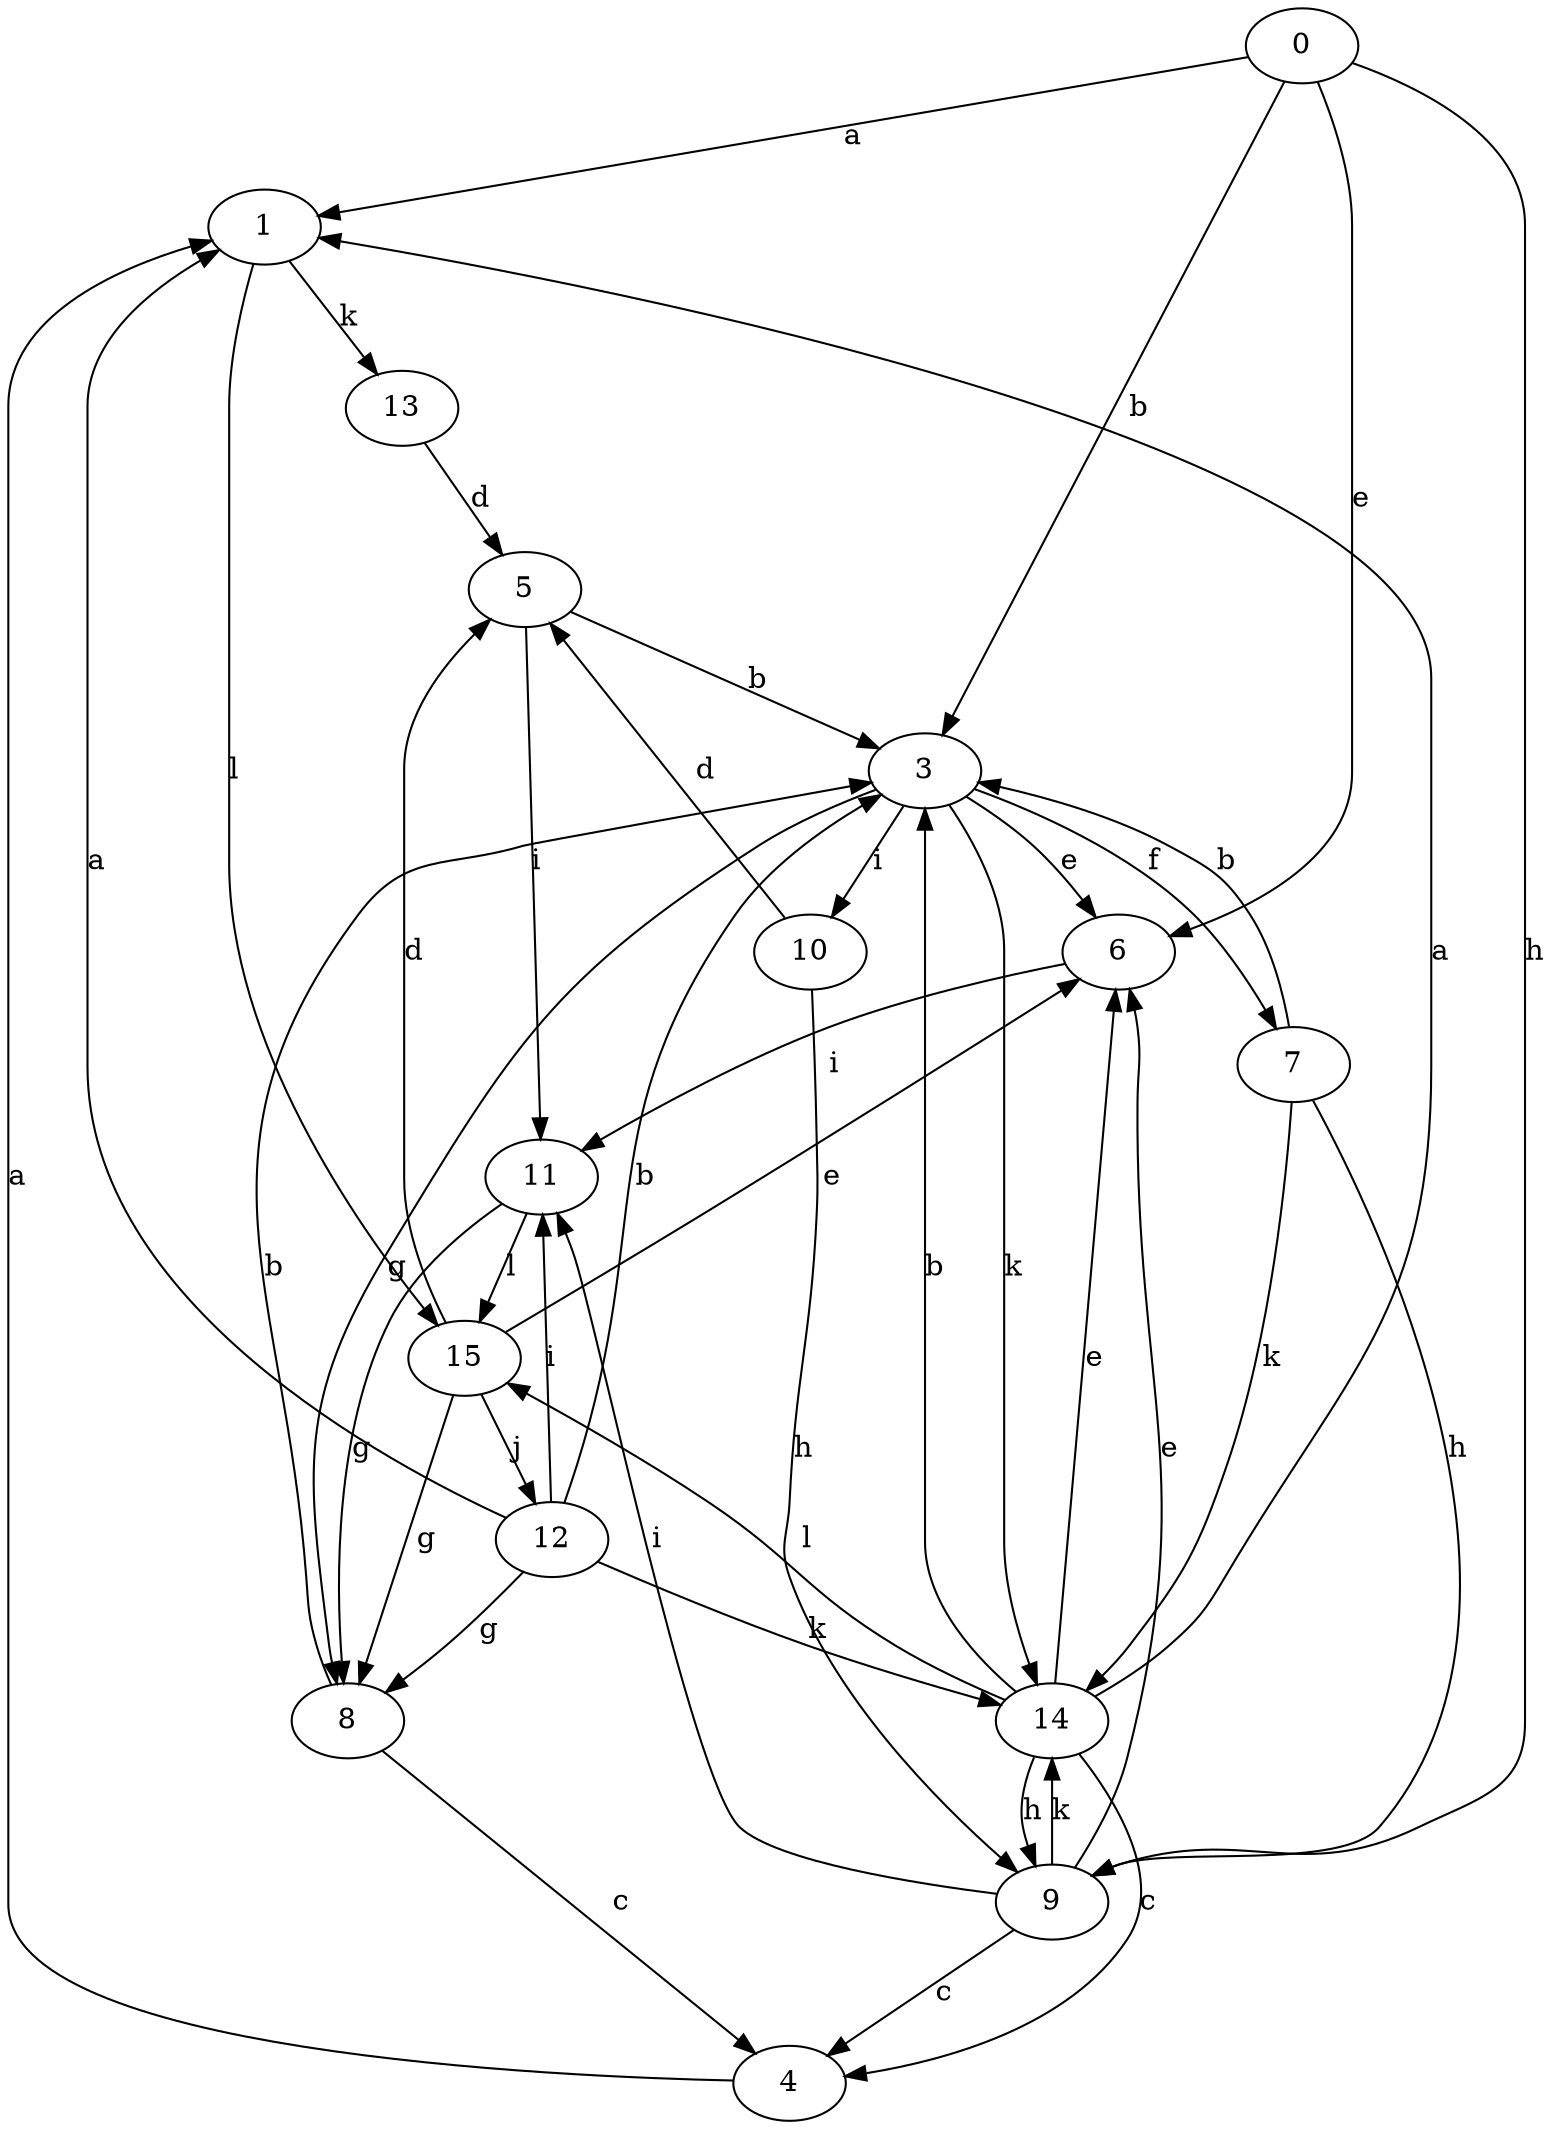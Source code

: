 strict digraph  {
1;
3;
4;
5;
6;
7;
8;
9;
10;
11;
12;
13;
14;
0;
15;
1 -> 13  [label=k];
1 -> 15  [label=l];
3 -> 6  [label=e];
3 -> 7  [label=f];
3 -> 8  [label=g];
3 -> 10  [label=i];
3 -> 14  [label=k];
4 -> 1  [label=a];
5 -> 3  [label=b];
5 -> 11  [label=i];
6 -> 11  [label=i];
7 -> 3  [label=b];
7 -> 9  [label=h];
7 -> 14  [label=k];
8 -> 3  [label=b];
8 -> 4  [label=c];
9 -> 4  [label=c];
9 -> 6  [label=e];
9 -> 11  [label=i];
9 -> 14  [label=k];
10 -> 5  [label=d];
10 -> 9  [label=h];
11 -> 8  [label=g];
11 -> 15  [label=l];
12 -> 1  [label=a];
12 -> 3  [label=b];
12 -> 8  [label=g];
12 -> 11  [label=i];
12 -> 14  [label=k];
13 -> 5  [label=d];
14 -> 1  [label=a];
14 -> 3  [label=b];
14 -> 4  [label=c];
14 -> 6  [label=e];
14 -> 9  [label=h];
14 -> 15  [label=l];
0 -> 1  [label=a];
0 -> 3  [label=b];
0 -> 6  [label=e];
0 -> 9  [label=h];
15 -> 5  [label=d];
15 -> 6  [label=e];
15 -> 8  [label=g];
15 -> 12  [label=j];
}
